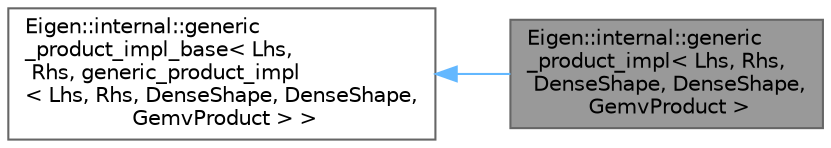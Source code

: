 digraph "Eigen::internal::generic_product_impl&lt; Lhs, Rhs, DenseShape, DenseShape, GemvProduct &gt;"
{
 // LATEX_PDF_SIZE
  bgcolor="transparent";
  edge [fontname=Helvetica,fontsize=10,labelfontname=Helvetica,labelfontsize=10];
  node [fontname=Helvetica,fontsize=10,shape=box,height=0.2,width=0.4];
  rankdir="LR";
  Node1 [id="Node000001",label="Eigen::internal::generic\l_product_impl\< Lhs, Rhs,\l DenseShape, DenseShape,\l GemvProduct \>",height=0.2,width=0.4,color="gray40", fillcolor="grey60", style="filled", fontcolor="black",tooltip=" "];
  Node2 -> Node1 [id="edge2_Node000001_Node000002",dir="back",color="steelblue1",style="solid",tooltip=" "];
  Node2 [id="Node000002",label="Eigen::internal::generic\l_product_impl_base\< Lhs,\l Rhs, generic_product_impl\l\< Lhs, Rhs, DenseShape, DenseShape,\l GemvProduct \> \>",height=0.2,width=0.4,color="gray40", fillcolor="white", style="filled",URL="$struct_eigen_1_1internal_1_1generic__product__impl__base.html",tooltip=" "];
}
